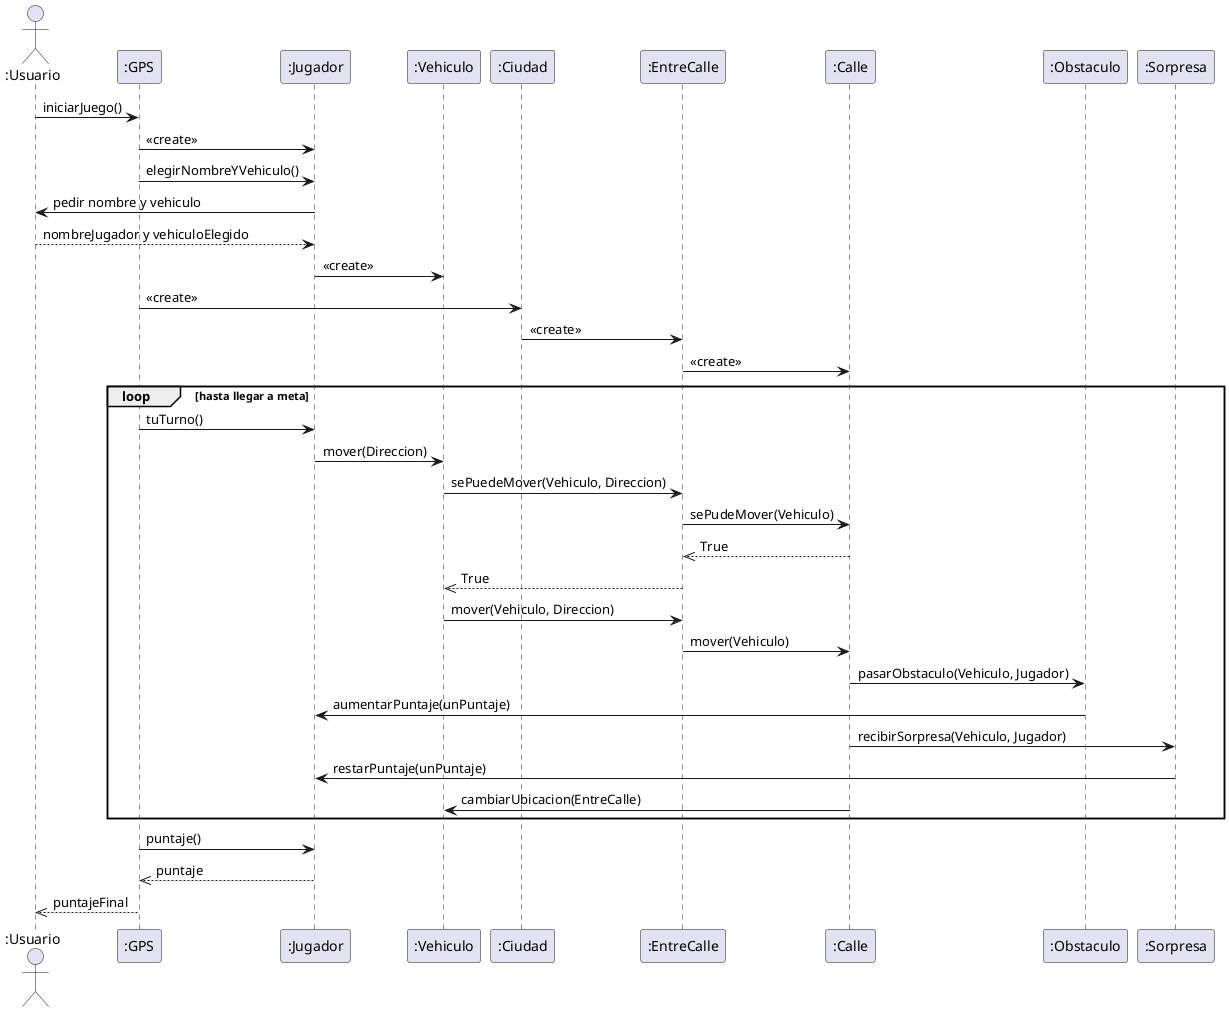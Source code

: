 @startuml juegoGeneral

actor ":Usuario"
":Usuario" -> ":GPS" : iniciarJuego()
":GPS" -> ":Jugador" : <<create>>

":GPS" -> ":Jugador" : elegirNombreYVehiculo()
":Jugador" -> ":Usuario" : pedir nombre y vehiculo
return nombreJugador y vehiculoElegido

":Jugador" -> ":Vehiculo" : <<create>>

":GPS" -> ":Ciudad" : <<create>>

":Ciudad" -> ":EntreCalle" : <<create>>

":EntreCalle" -> ":Calle" : <<create>>

loop hasta llegar a meta
":GPS" -> ":Jugador" : tuTurno()

":Jugador" -> ":Vehiculo" : mover(Direccion)

":Vehiculo" -> ":EntreCalle" : sePuedeMover(Vehiculo, Direccion)
":EntreCalle" -> ":Calle" : sePudeMover(Vehiculo)
":Calle" -->> ":EntreCalle" : True
":EntreCalle" -->> ":Vehiculo" : True

":Vehiculo" -> ":EntreCalle" : mover(Vehiculo, Direccion)
":EntreCalle" -> ":Calle" : mover(Vehiculo)

":Calle" -> ":Obstaculo" : pasarObstaculo(Vehiculo, Jugador)
":Obstaculo" -> ":Jugador" : aumentarPuntaje(unPuntaje)

":Calle" -> ":Sorpresa" : recibirSorpresa(Vehiculo, Jugador)
":Sorpresa" -> ":Jugador" : restarPuntaje(unPuntaje)

":Calle" -> ":Vehiculo" : cambiarUbicacion(EntreCalle)

end

":GPS" -> ":Jugador" : puntaje()
":Jugador" -->> ":GPS" : puntaje

":GPS" -->> ":Usuario" : puntajeFinal








@enduml